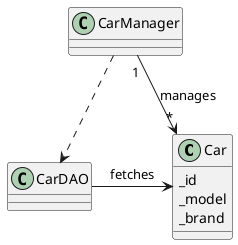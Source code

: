 @startuml solution
class  Car {
    _id
    _model
    _brand
}
CarManager ..> CarDAO
CarManager "1" -> "*" Car : manages
CarDAO -> Car : fetches
@enduml
